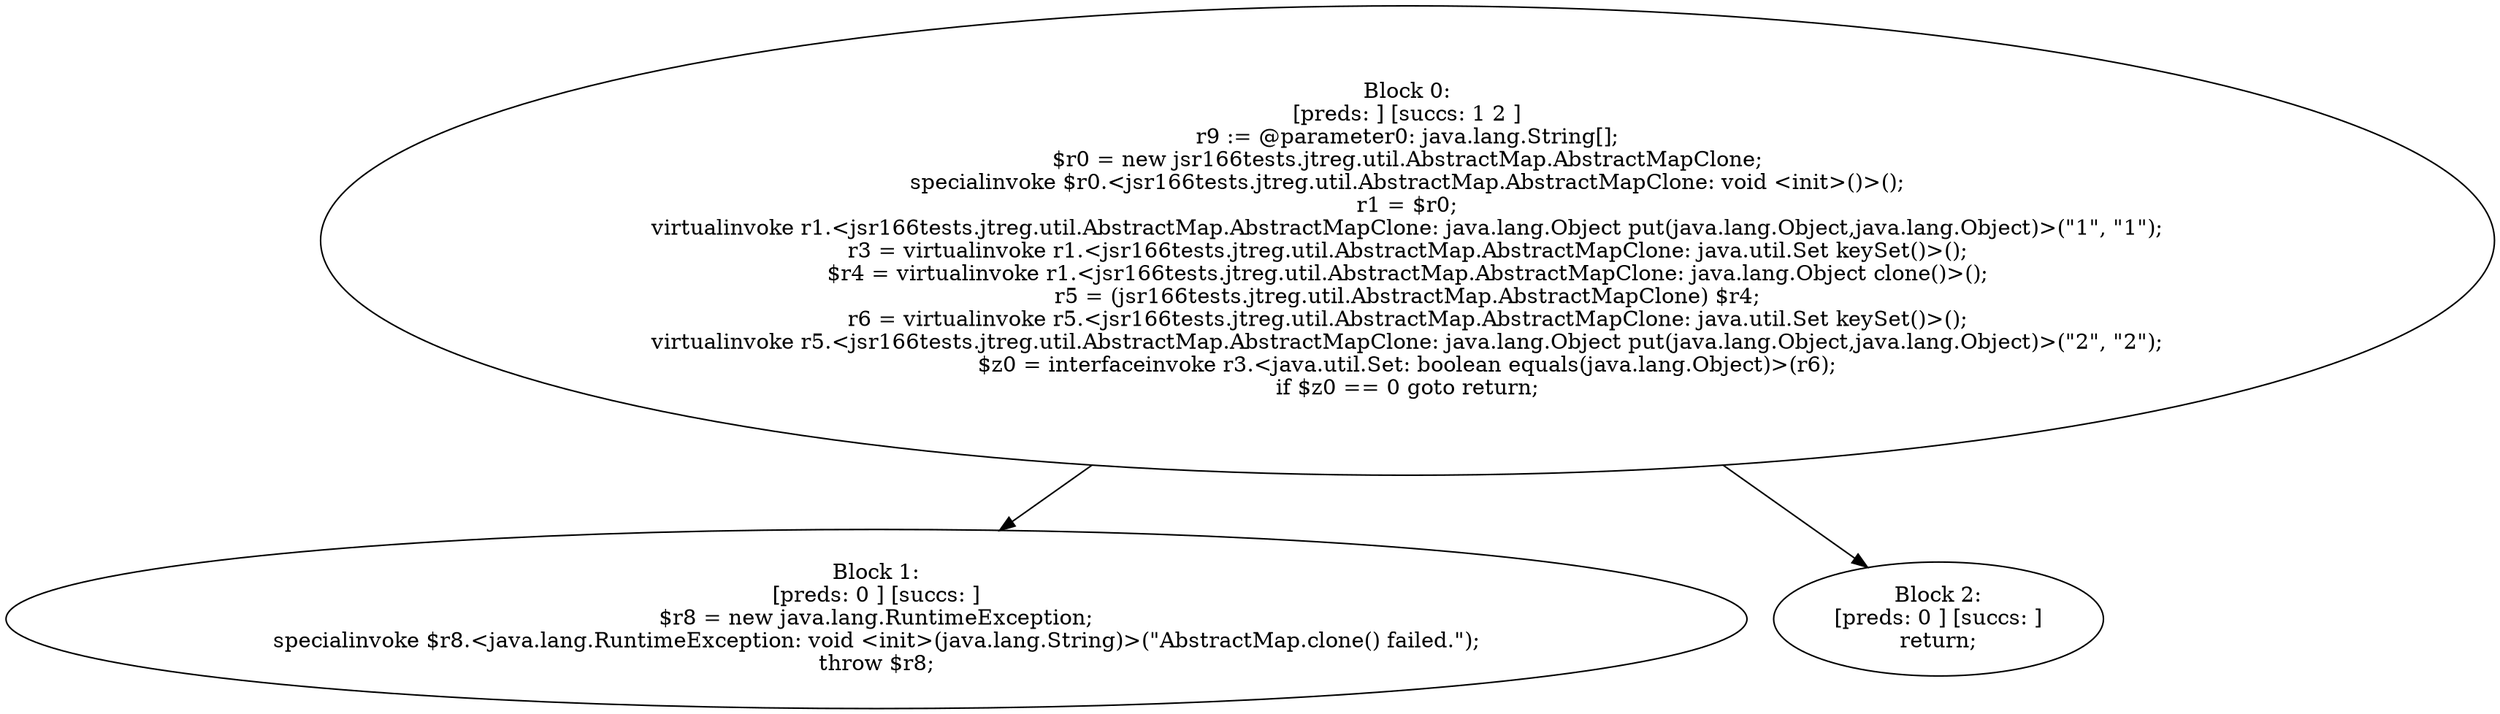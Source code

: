 digraph "unitGraph" {
    "Block 0:
[preds: ] [succs: 1 2 ]
r9 := @parameter0: java.lang.String[];
$r0 = new jsr166tests.jtreg.util.AbstractMap.AbstractMapClone;
specialinvoke $r0.<jsr166tests.jtreg.util.AbstractMap.AbstractMapClone: void <init>()>();
r1 = $r0;
virtualinvoke r1.<jsr166tests.jtreg.util.AbstractMap.AbstractMapClone: java.lang.Object put(java.lang.Object,java.lang.Object)>(\"1\", \"1\");
r3 = virtualinvoke r1.<jsr166tests.jtreg.util.AbstractMap.AbstractMapClone: java.util.Set keySet()>();
$r4 = virtualinvoke r1.<jsr166tests.jtreg.util.AbstractMap.AbstractMapClone: java.lang.Object clone()>();
r5 = (jsr166tests.jtreg.util.AbstractMap.AbstractMapClone) $r4;
r6 = virtualinvoke r5.<jsr166tests.jtreg.util.AbstractMap.AbstractMapClone: java.util.Set keySet()>();
virtualinvoke r5.<jsr166tests.jtreg.util.AbstractMap.AbstractMapClone: java.lang.Object put(java.lang.Object,java.lang.Object)>(\"2\", \"2\");
$z0 = interfaceinvoke r3.<java.util.Set: boolean equals(java.lang.Object)>(r6);
if $z0 == 0 goto return;
"
    "Block 1:
[preds: 0 ] [succs: ]
$r8 = new java.lang.RuntimeException;
specialinvoke $r8.<java.lang.RuntimeException: void <init>(java.lang.String)>(\"AbstractMap.clone() failed.\");
throw $r8;
"
    "Block 2:
[preds: 0 ] [succs: ]
return;
"
    "Block 0:
[preds: ] [succs: 1 2 ]
r9 := @parameter0: java.lang.String[];
$r0 = new jsr166tests.jtreg.util.AbstractMap.AbstractMapClone;
specialinvoke $r0.<jsr166tests.jtreg.util.AbstractMap.AbstractMapClone: void <init>()>();
r1 = $r0;
virtualinvoke r1.<jsr166tests.jtreg.util.AbstractMap.AbstractMapClone: java.lang.Object put(java.lang.Object,java.lang.Object)>(\"1\", \"1\");
r3 = virtualinvoke r1.<jsr166tests.jtreg.util.AbstractMap.AbstractMapClone: java.util.Set keySet()>();
$r4 = virtualinvoke r1.<jsr166tests.jtreg.util.AbstractMap.AbstractMapClone: java.lang.Object clone()>();
r5 = (jsr166tests.jtreg.util.AbstractMap.AbstractMapClone) $r4;
r6 = virtualinvoke r5.<jsr166tests.jtreg.util.AbstractMap.AbstractMapClone: java.util.Set keySet()>();
virtualinvoke r5.<jsr166tests.jtreg.util.AbstractMap.AbstractMapClone: java.lang.Object put(java.lang.Object,java.lang.Object)>(\"2\", \"2\");
$z0 = interfaceinvoke r3.<java.util.Set: boolean equals(java.lang.Object)>(r6);
if $z0 == 0 goto return;
"->"Block 1:
[preds: 0 ] [succs: ]
$r8 = new java.lang.RuntimeException;
specialinvoke $r8.<java.lang.RuntimeException: void <init>(java.lang.String)>(\"AbstractMap.clone() failed.\");
throw $r8;
";
    "Block 0:
[preds: ] [succs: 1 2 ]
r9 := @parameter0: java.lang.String[];
$r0 = new jsr166tests.jtreg.util.AbstractMap.AbstractMapClone;
specialinvoke $r0.<jsr166tests.jtreg.util.AbstractMap.AbstractMapClone: void <init>()>();
r1 = $r0;
virtualinvoke r1.<jsr166tests.jtreg.util.AbstractMap.AbstractMapClone: java.lang.Object put(java.lang.Object,java.lang.Object)>(\"1\", \"1\");
r3 = virtualinvoke r1.<jsr166tests.jtreg.util.AbstractMap.AbstractMapClone: java.util.Set keySet()>();
$r4 = virtualinvoke r1.<jsr166tests.jtreg.util.AbstractMap.AbstractMapClone: java.lang.Object clone()>();
r5 = (jsr166tests.jtreg.util.AbstractMap.AbstractMapClone) $r4;
r6 = virtualinvoke r5.<jsr166tests.jtreg.util.AbstractMap.AbstractMapClone: java.util.Set keySet()>();
virtualinvoke r5.<jsr166tests.jtreg.util.AbstractMap.AbstractMapClone: java.lang.Object put(java.lang.Object,java.lang.Object)>(\"2\", \"2\");
$z0 = interfaceinvoke r3.<java.util.Set: boolean equals(java.lang.Object)>(r6);
if $z0 == 0 goto return;
"->"Block 2:
[preds: 0 ] [succs: ]
return;
";
}
